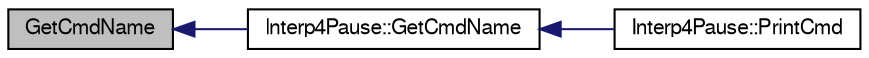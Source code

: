digraph "GetCmdName"
{
  edge [fontname="FreeSans",fontsize="10",labelfontname="FreeSans",labelfontsize="10"];
  node [fontname="FreeSans",fontsize="10",shape=record];
  rankdir="LR";
  Node5 [label="GetCmdName",height=0.2,width=0.4,color="black", fillcolor="grey75", style="filled", fontcolor="black"];
  Node5 -> Node6 [dir="back",color="midnightblue",fontsize="10",style="solid",fontname="FreeSans"];
  Node6 [label="Interp4Pause::GetCmdName",height=0.2,width=0.4,color="black", fillcolor="white", style="filled",URL="$classInterp4Pause.html#a2c2cff88acbf4b30147d60f47f181494",tooltip="Wyświetla nazwę polecenia. "];
  Node6 -> Node7 [dir="back",color="midnightblue",fontsize="10",style="solid",fontname="FreeSans"];
  Node7 [label="Interp4Pause::PrintCmd",height=0.2,width=0.4,color="black", fillcolor="white", style="filled",URL="$classInterp4Pause.html#a53181eb25fc5a9c0104400f561c8ce62",tooltip="Wyświetla postać bieżącego polecenia (nazwę oraz wartości parametrów) "];
}
